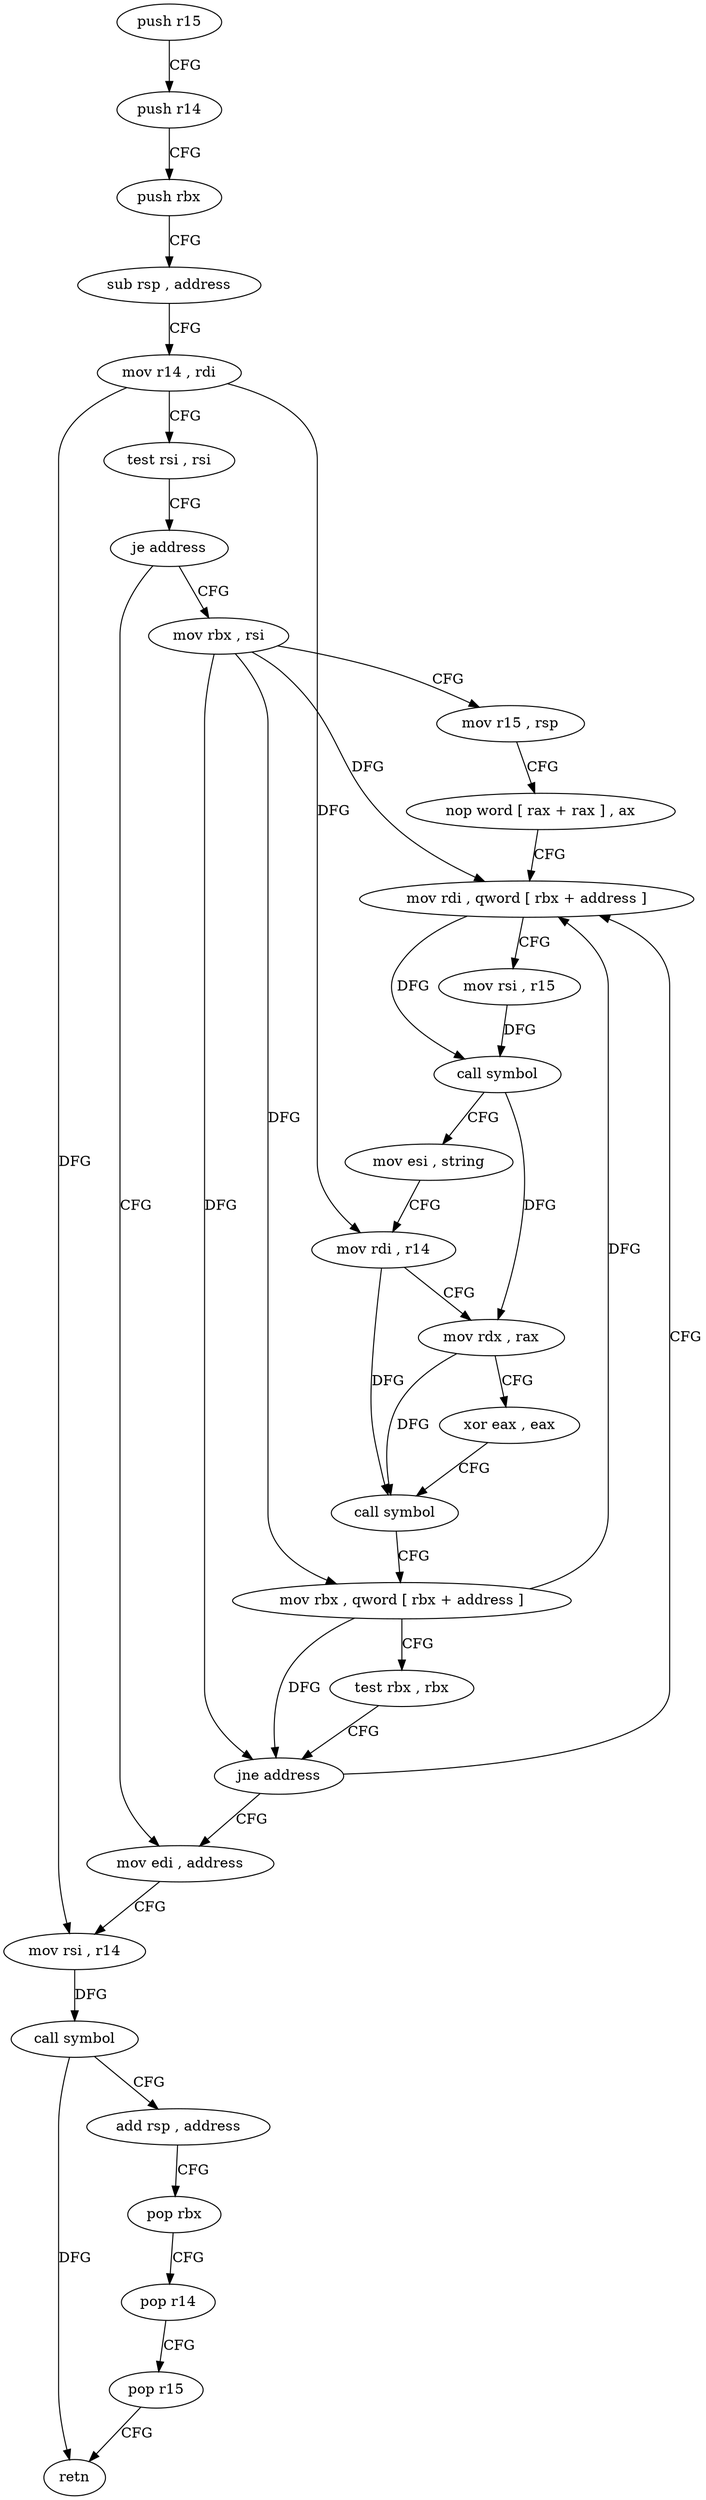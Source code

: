 digraph "func" {
"4215568" [label = "push r15" ]
"4215570" [label = "push r14" ]
"4215572" [label = "push rbx" ]
"4215573" [label = "sub rsp , address" ]
"4215580" [label = "mov r14 , rdi" ]
"4215583" [label = "test rsi , rsi" ]
"4215586" [label = "je address" ]
"4215642" [label = "mov edi , address" ]
"4215588" [label = "mov rbx , rsi" ]
"4215647" [label = "mov rsi , r14" ]
"4215650" [label = "call symbol" ]
"4215655" [label = "add rsp , address" ]
"4215662" [label = "pop rbx" ]
"4215663" [label = "pop r14" ]
"4215665" [label = "pop r15" ]
"4215667" [label = "retn" ]
"4215591" [label = "mov r15 , rsp" ]
"4215594" [label = "nop word [ rax + rax ] , ax" ]
"4215600" [label = "mov rdi , qword [ rbx + address ]" ]
"4215604" [label = "mov rsi , r15" ]
"4215607" [label = "call symbol" ]
"4215612" [label = "mov esi , string" ]
"4215617" [label = "mov rdi , r14" ]
"4215620" [label = "mov rdx , rax" ]
"4215623" [label = "xor eax , eax" ]
"4215625" [label = "call symbol" ]
"4215630" [label = "mov rbx , qword [ rbx + address ]" ]
"4215637" [label = "test rbx , rbx" ]
"4215640" [label = "jne address" ]
"4215568" -> "4215570" [ label = "CFG" ]
"4215570" -> "4215572" [ label = "CFG" ]
"4215572" -> "4215573" [ label = "CFG" ]
"4215573" -> "4215580" [ label = "CFG" ]
"4215580" -> "4215583" [ label = "CFG" ]
"4215580" -> "4215647" [ label = "DFG" ]
"4215580" -> "4215617" [ label = "DFG" ]
"4215583" -> "4215586" [ label = "CFG" ]
"4215586" -> "4215642" [ label = "CFG" ]
"4215586" -> "4215588" [ label = "CFG" ]
"4215642" -> "4215647" [ label = "CFG" ]
"4215588" -> "4215591" [ label = "CFG" ]
"4215588" -> "4215600" [ label = "DFG" ]
"4215588" -> "4215630" [ label = "DFG" ]
"4215588" -> "4215640" [ label = "DFG" ]
"4215647" -> "4215650" [ label = "DFG" ]
"4215650" -> "4215655" [ label = "CFG" ]
"4215650" -> "4215667" [ label = "DFG" ]
"4215655" -> "4215662" [ label = "CFG" ]
"4215662" -> "4215663" [ label = "CFG" ]
"4215663" -> "4215665" [ label = "CFG" ]
"4215665" -> "4215667" [ label = "CFG" ]
"4215591" -> "4215594" [ label = "CFG" ]
"4215594" -> "4215600" [ label = "CFG" ]
"4215600" -> "4215604" [ label = "CFG" ]
"4215600" -> "4215607" [ label = "DFG" ]
"4215604" -> "4215607" [ label = "DFG" ]
"4215607" -> "4215612" [ label = "CFG" ]
"4215607" -> "4215620" [ label = "DFG" ]
"4215612" -> "4215617" [ label = "CFG" ]
"4215617" -> "4215620" [ label = "CFG" ]
"4215617" -> "4215625" [ label = "DFG" ]
"4215620" -> "4215623" [ label = "CFG" ]
"4215620" -> "4215625" [ label = "DFG" ]
"4215623" -> "4215625" [ label = "CFG" ]
"4215625" -> "4215630" [ label = "CFG" ]
"4215630" -> "4215637" [ label = "CFG" ]
"4215630" -> "4215600" [ label = "DFG" ]
"4215630" -> "4215640" [ label = "DFG" ]
"4215637" -> "4215640" [ label = "CFG" ]
"4215640" -> "4215600" [ label = "CFG" ]
"4215640" -> "4215642" [ label = "CFG" ]
}
